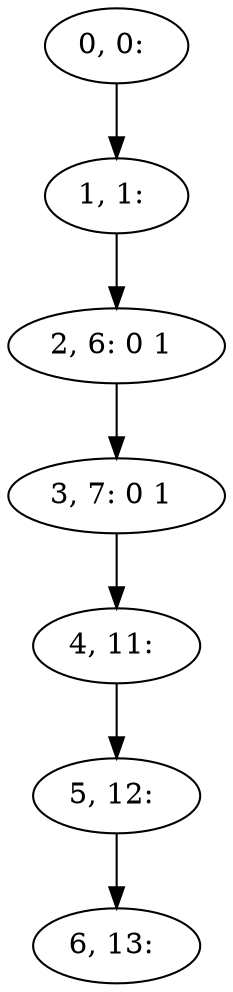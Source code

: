 digraph G {
0[label="0, 0: "];
1[label="1, 1: "];
2[label="2, 6: 0 1 "];
3[label="3, 7: 0 1 "];
4[label="4, 11: "];
5[label="5, 12: "];
6[label="6, 13: "];
0->1 ;
1->2 ;
2->3 ;
3->4 ;
4->5 ;
5->6 ;
}
